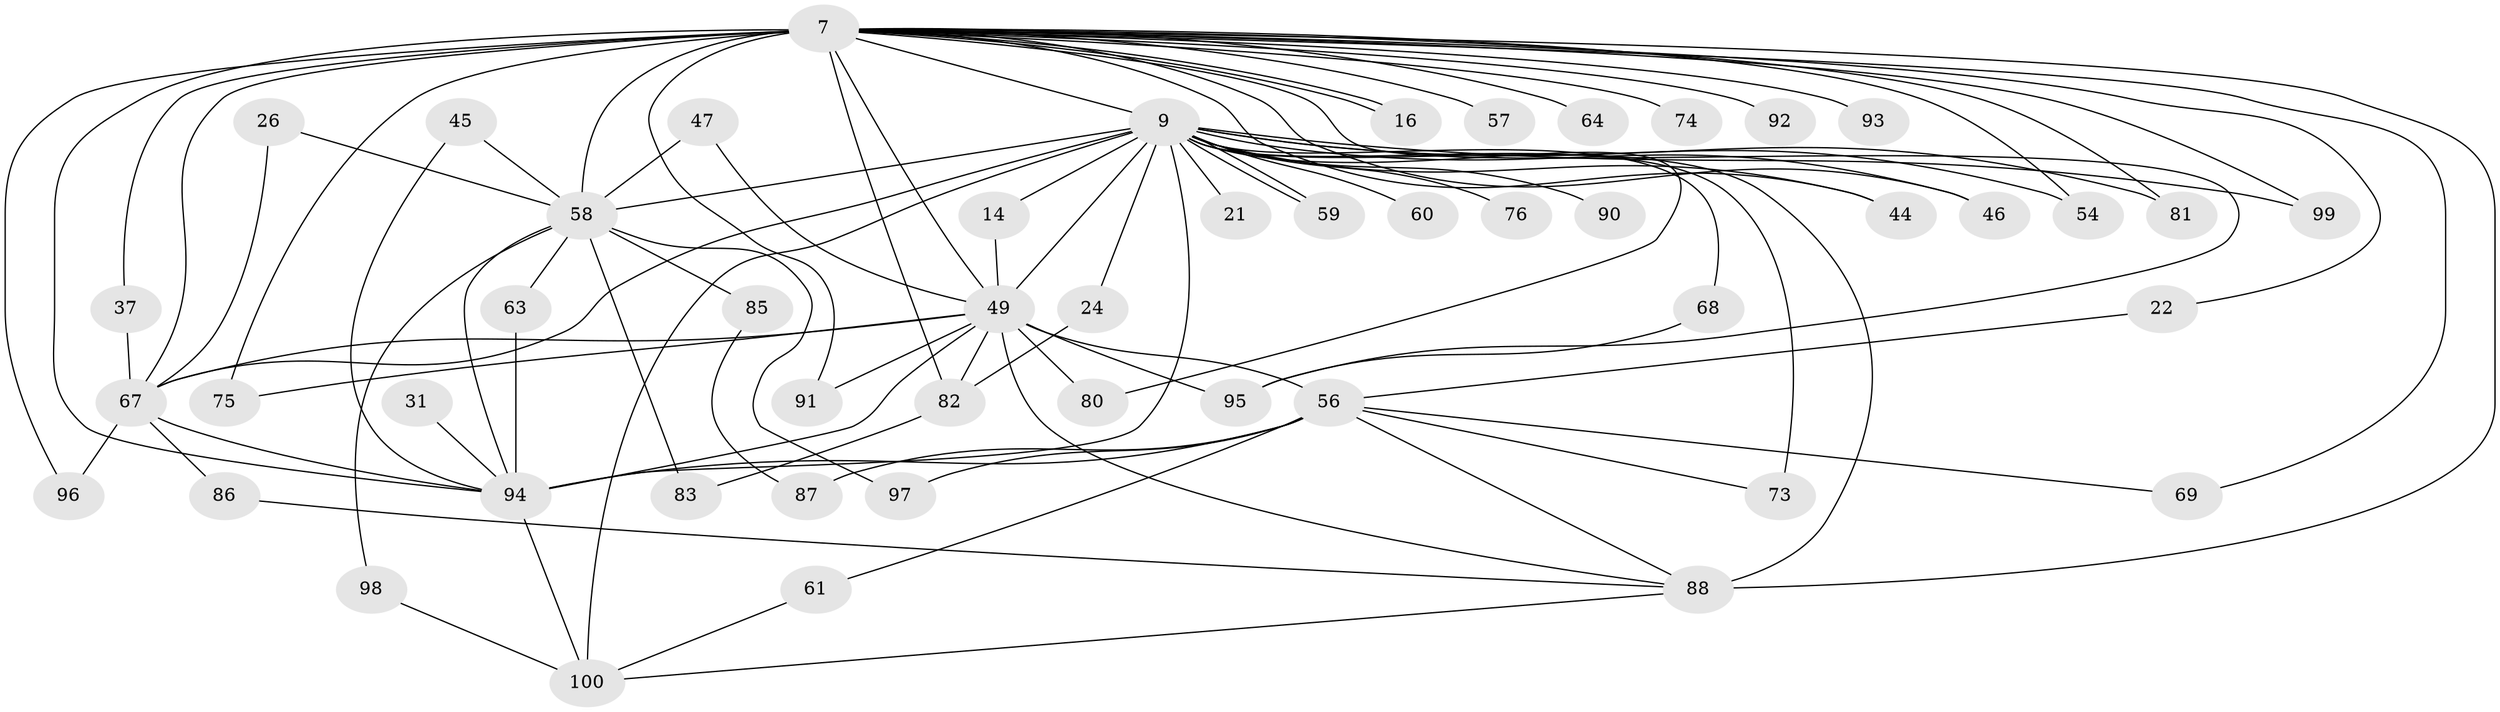 // original degree distribution, {24: 0.01, 14: 0.01, 30: 0.01, 13: 0.01, 12: 0.02, 18: 0.01, 32: 0.01, 16: 0.01, 29: 0.01, 4: 0.07, 5: 0.04, 3: 0.15, 2: 0.59, 9: 0.01, 10: 0.01, 7: 0.02, 6: 0.01}
// Generated by graph-tools (version 1.1) at 2025/45/03/09/25 04:45:51]
// undirected, 50 vertices, 93 edges
graph export_dot {
graph [start="1"]
  node [color=gray90,style=filled];
  7 [super="+3"];
  9 [super="+1"];
  14;
  16;
  21;
  22;
  24;
  26;
  31;
  37;
  44 [super="+29"];
  45;
  46;
  47;
  49 [super="+25+13+8"];
  54;
  56 [super="+35+38"];
  57;
  58 [super="+12+41+50+43"];
  59;
  60;
  61;
  63;
  64;
  67 [super="+65+10"];
  68;
  69;
  73 [super="+52"];
  74;
  75;
  76 [super="+48"];
  80;
  81;
  82 [super="+66"];
  83;
  85 [super="+51"];
  86;
  87 [super="+77"];
  88 [super="+27+55+78+72"];
  90;
  91;
  92;
  93;
  94 [super="+84+89+79+42"];
  95 [super="+53"];
  96;
  97;
  98;
  99 [super="+71"];
  100 [super="+36"];
  7 -- 9 [weight=4];
  7 -- 16;
  7 -- 16;
  7 -- 46;
  7 -- 54;
  7 -- 57 [weight=2];
  7 -- 64 [weight=2];
  7 -- 74 [weight=2];
  7 -- 75;
  7 -- 81;
  7 -- 82 [weight=3];
  7 -- 88 [weight=3];
  7 -- 93 [weight=2];
  7 -- 99;
  7 -- 69;
  7 -- 22;
  7 -- 91;
  7 -- 92;
  7 -- 96;
  7 -- 37;
  7 -- 95;
  7 -- 58 [weight=7];
  7 -- 44;
  7 -- 67 [weight=5];
  7 -- 49 [weight=5];
  7 -- 94 [weight=8];
  9 -- 14;
  9 -- 21 [weight=2];
  9 -- 44;
  9 -- 46;
  9 -- 59;
  9 -- 59;
  9 -- 60 [weight=2];
  9 -- 68;
  9 -- 73 [weight=2];
  9 -- 76 [weight=3];
  9 -- 90 [weight=2];
  9 -- 99 [weight=2];
  9 -- 80;
  9 -- 81;
  9 -- 24;
  9 -- 54;
  9 -- 100 [weight=2];
  9 -- 58 [weight=2];
  9 -- 49 [weight=5];
  9 -- 67 [weight=4];
  9 -- 94 [weight=9];
  9 -- 88 [weight=2];
  14 -- 49;
  22 -- 56;
  24 -- 82;
  26 -- 67;
  26 -- 58;
  31 -- 94 [weight=2];
  37 -- 67;
  45 -- 94;
  45 -- 58;
  47 -- 49;
  47 -- 58;
  49 -- 67 [weight=5];
  49 -- 75;
  49 -- 80;
  49 -- 82 [weight=2];
  49 -- 91;
  49 -- 95 [weight=2];
  49 -- 56 [weight=3];
  49 -- 94 [weight=5];
  49 -- 88 [weight=2];
  56 -- 97;
  56 -- 69;
  56 -- 73;
  56 -- 87 [weight=2];
  56 -- 88;
  56 -- 61;
  56 -- 94;
  58 -- 85 [weight=3];
  58 -- 94;
  58 -- 97;
  58 -- 98;
  58 -- 83;
  58 -- 63;
  61 -- 100;
  63 -- 94;
  67 -- 96;
  67 -- 86;
  67 -- 94 [weight=5];
  68 -- 95;
  82 -- 83;
  85 -- 87;
  86 -- 88;
  88 -- 100;
  94 -- 100 [weight=2];
  98 -- 100;
}
